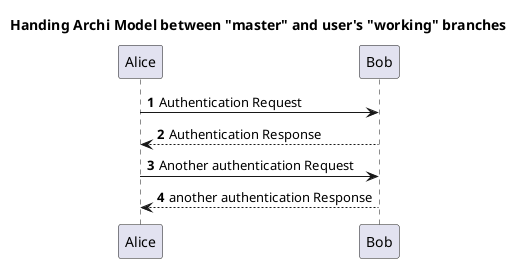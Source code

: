 @startuml
'https://plantuml.com/sequence-diagram

title Handing Archi Model between "master" and user's "working" branches

autonumber

Alice -> Bob: Authentication Request
Bob --> Alice: Authentication Response


Alice -> Bob: Another authentication Request
Alice <-- Bob: another authentication Response

@enduml